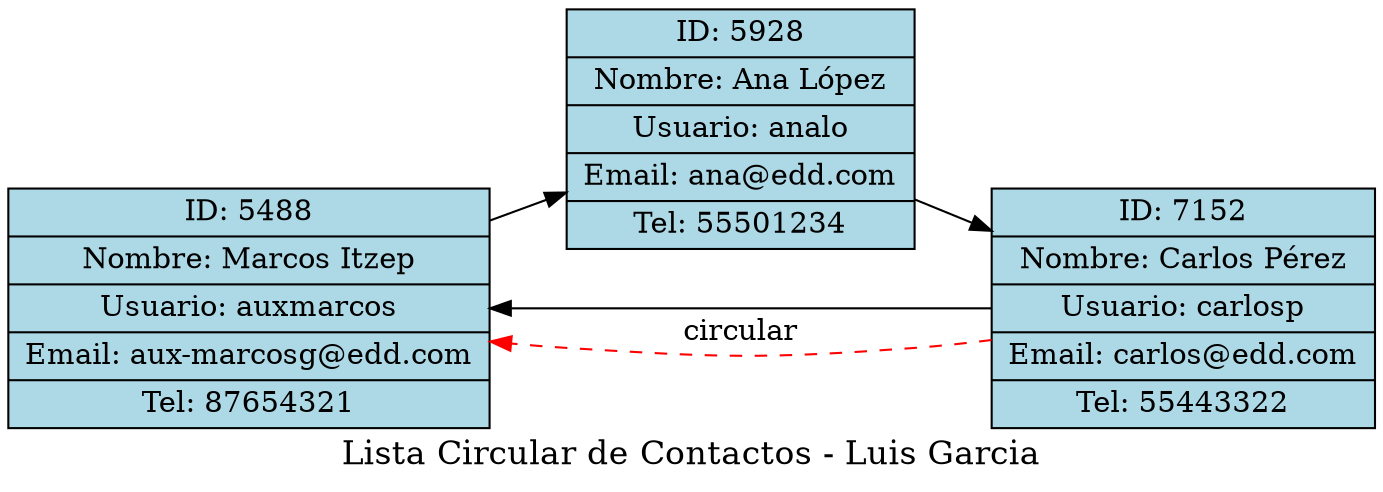 digraph G {
    label="Lista Circular de Contactos - Luis Garcia";
    fontsize=16;
    rankdir=LR;
    node [shape=record, style=filled, fillcolor=lightblue];
    contact_aux_marcosg_at_edd_com [label="ID: 5488|Nombre: Marcos Itzep|Usuario: auxmarcos|Email: aux-marcosg@edd.com|Tel: 87654321"];
    contact_ana_at_edd_com [label="ID: 5928|Nombre: Ana López|Usuario: analo|Email: ana@edd.com|Tel: 55501234"];
    contact_carlos_at_edd_com [label="ID: 7152|Nombre: Carlos Pérez|Usuario: carlosp|Email: carlos@edd.com|Tel: 55443322"];
    contact_aux_marcosg_at_edd_com -> contact_ana_at_edd_com;
    contact_ana_at_edd_com -> contact_carlos_at_edd_com;
    contact_carlos_at_edd_com -> contact_aux_marcosg_at_edd_com;
    edge [color=red, style=dashed];
    contact_carlos_at_edd_com -> contact_aux_marcosg_at_edd_com [label="circular"];
}

